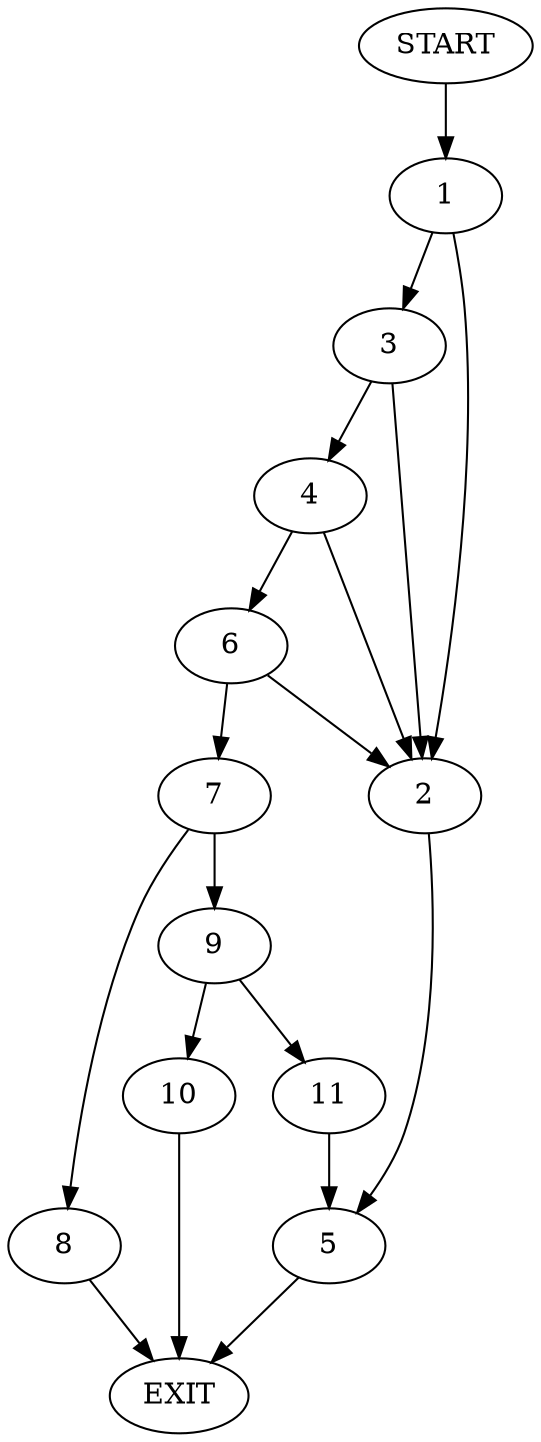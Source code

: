 digraph {
0 [label="START"];
1;
2;
3;
4;
5;
6;
7;
8;
9;
10;
11;
12 [label="EXIT"];
0 -> 1;
1 -> 2;
1 -> 3;
3 -> 2;
3 -> 4;
2 -> 5;
4 -> 2;
4 -> 6;
6 -> 2;
6 -> 7;
7 -> 8;
7 -> 9;
5 -> 12;
9 -> 10;
9 -> 11;
8 -> 12;
10 -> 12;
11 -> 5;
}